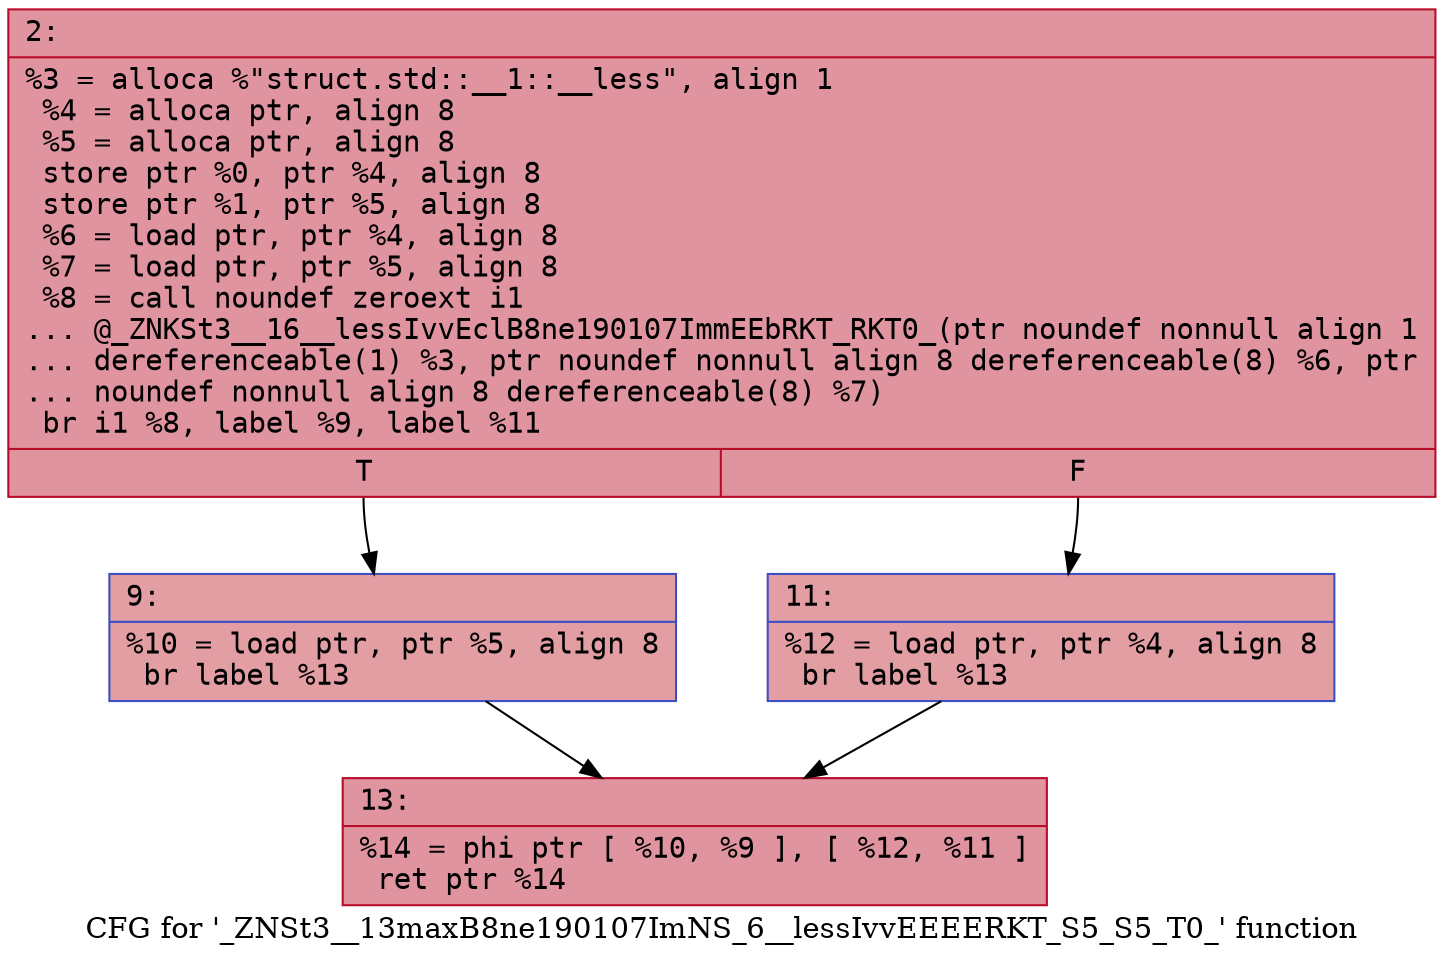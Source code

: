 digraph "CFG for '_ZNSt3__13maxB8ne190107ImNS_6__lessIvvEEEERKT_S5_S5_T0_' function" {
	label="CFG for '_ZNSt3__13maxB8ne190107ImNS_6__lessIvvEEEERKT_S5_S5_T0_' function";

	Node0x6000005c0fa0 [shape=record,color="#b70d28ff", style=filled, fillcolor="#b70d2870" fontname="Courier",label="{2:\l|  %3 = alloca %\"struct.std::__1::__less\", align 1\l  %4 = alloca ptr, align 8\l  %5 = alloca ptr, align 8\l  store ptr %0, ptr %4, align 8\l  store ptr %1, ptr %5, align 8\l  %6 = load ptr, ptr %4, align 8\l  %7 = load ptr, ptr %5, align 8\l  %8 = call noundef zeroext i1\l... @_ZNKSt3__16__lessIvvEclB8ne190107ImmEEbRKT_RKT0_(ptr noundef nonnull align 1\l... dereferenceable(1) %3, ptr noundef nonnull align 8 dereferenceable(8) %6, ptr\l... noundef nonnull align 8 dereferenceable(8) %7)\l  br i1 %8, label %9, label %11\l|{<s0>T|<s1>F}}"];
	Node0x6000005c0fa0:s0 -> Node0x6000005c0ff0[tooltip="2 -> 9\nProbability 50.00%" ];
	Node0x6000005c0fa0:s1 -> Node0x6000005c1040[tooltip="2 -> 11\nProbability 50.00%" ];
	Node0x6000005c0ff0 [shape=record,color="#3d50c3ff", style=filled, fillcolor="#be242e70" fontname="Courier",label="{9:\l|  %10 = load ptr, ptr %5, align 8\l  br label %13\l}"];
	Node0x6000005c0ff0 -> Node0x6000005c1090[tooltip="9 -> 13\nProbability 100.00%" ];
	Node0x6000005c1040 [shape=record,color="#3d50c3ff", style=filled, fillcolor="#be242e70" fontname="Courier",label="{11:\l|  %12 = load ptr, ptr %4, align 8\l  br label %13\l}"];
	Node0x6000005c1040 -> Node0x6000005c1090[tooltip="11 -> 13\nProbability 100.00%" ];
	Node0x6000005c1090 [shape=record,color="#b70d28ff", style=filled, fillcolor="#b70d2870" fontname="Courier",label="{13:\l|  %14 = phi ptr [ %10, %9 ], [ %12, %11 ]\l  ret ptr %14\l}"];
}
